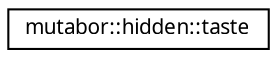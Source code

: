 digraph "Grafische Darstellung der Klassenhierarchie"
{
  edge [fontname="Sans",fontsize="10",labelfontname="Sans",labelfontsize="10"];
  node [fontname="Sans",fontsize="10",shape=record];
  rankdir="LR";
  Node0 [label="mutabor::hidden::taste",height=0.2,width=0.4,color="black", fillcolor="white", style="filled",URL="$d7/d45/structmutabor_1_1hidden_1_1taste.html"];
}
